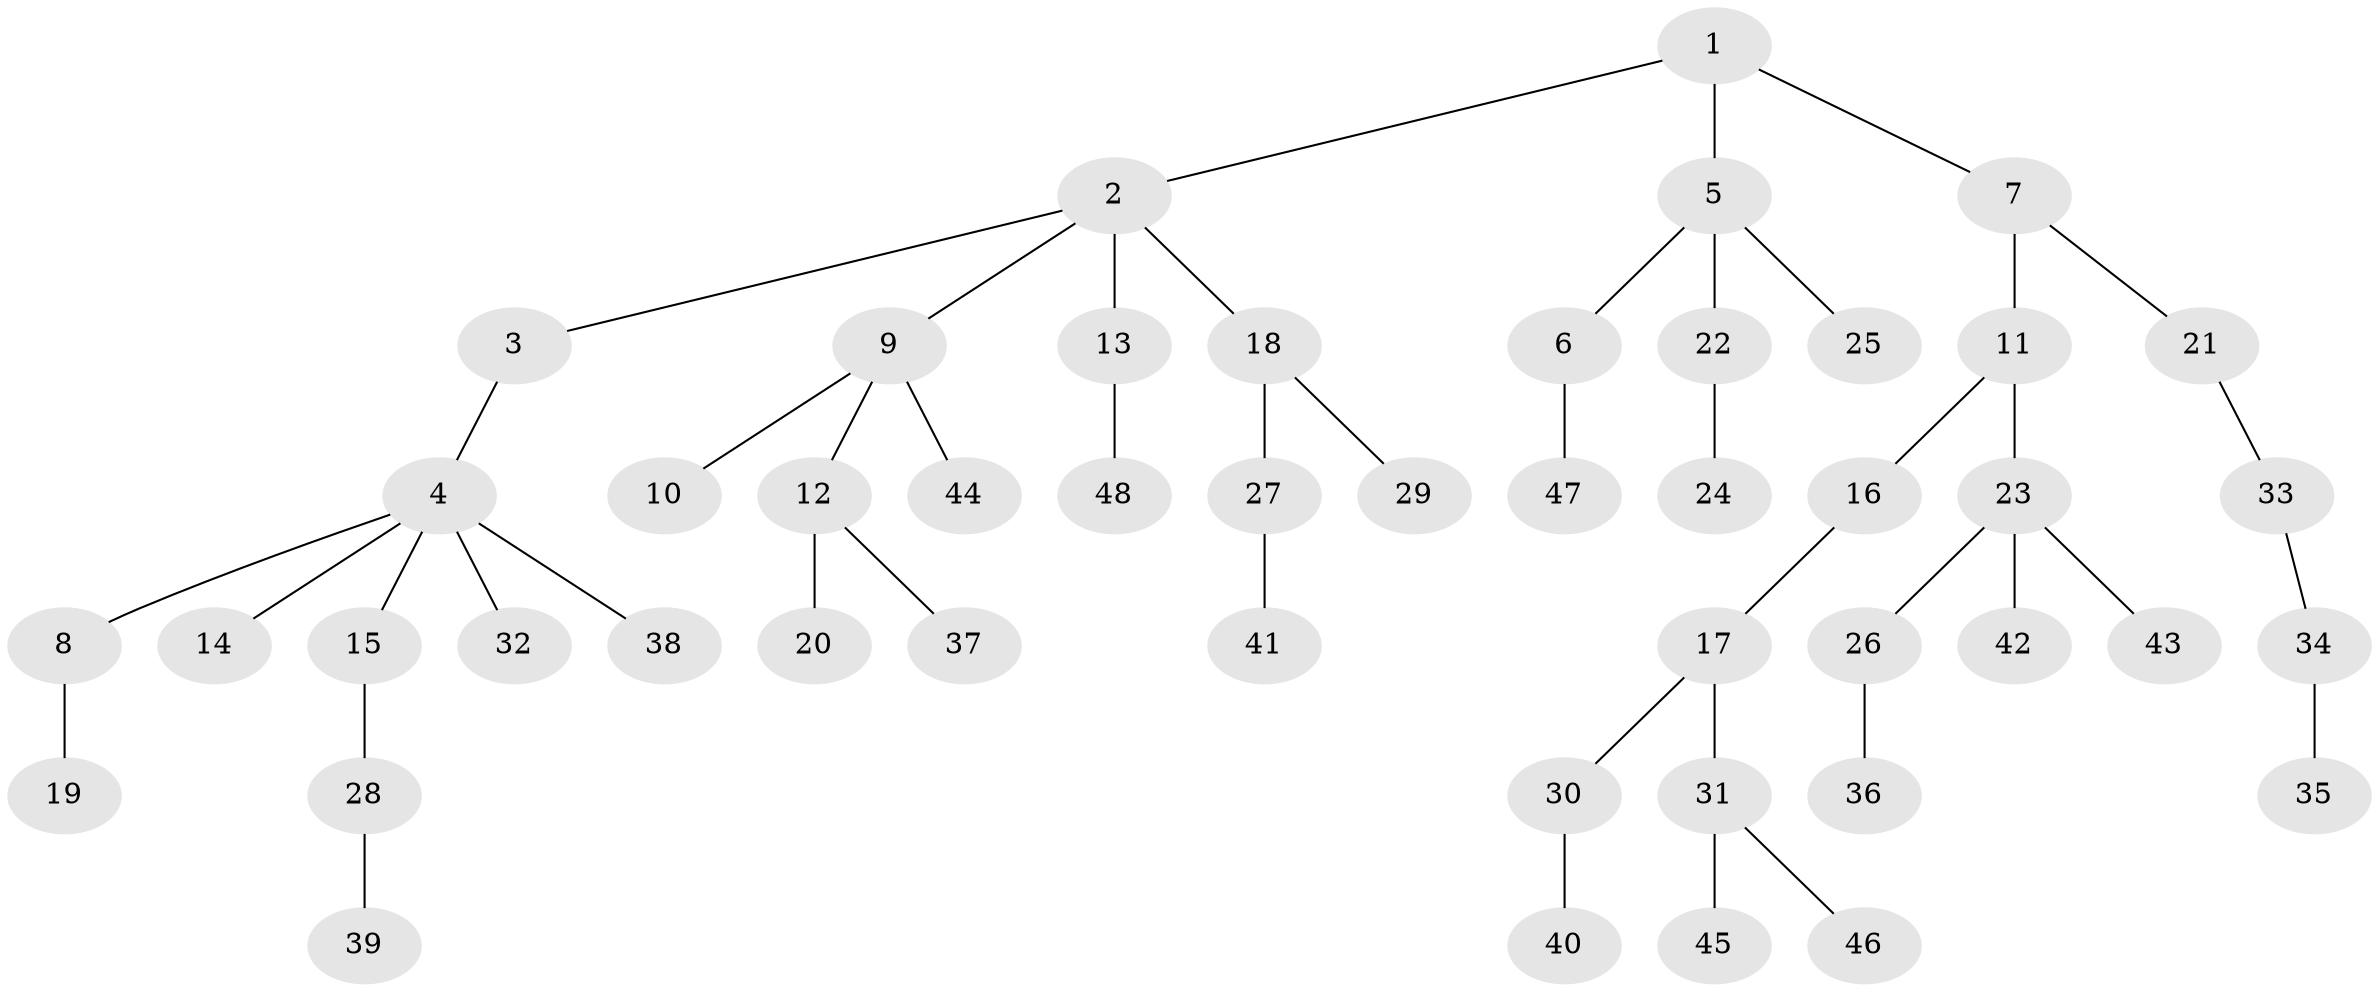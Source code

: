 // original degree distribution, {4: 0.08860759493670886, 5: 0.05063291139240506, 3: 0.11392405063291139, 6: 0.012658227848101266, 1: 0.5189873417721519, 2: 0.21518987341772153}
// Generated by graph-tools (version 1.1) at 2025/51/03/04/25 22:51:56]
// undirected, 48 vertices, 47 edges
graph export_dot {
  node [color=gray90,style=filled];
  1;
  2;
  3;
  4;
  5;
  6;
  7;
  8;
  9;
  10;
  11;
  12;
  13;
  14;
  15;
  16;
  17;
  18;
  19;
  20;
  21;
  22;
  23;
  24;
  25;
  26;
  27;
  28;
  29;
  30;
  31;
  32;
  33;
  34;
  35;
  36;
  37;
  38;
  39;
  40;
  41;
  42;
  43;
  44;
  45;
  46;
  47;
  48;
  1 -- 2 [weight=1.0];
  1 -- 5 [weight=1.0];
  1 -- 7 [weight=1.0];
  2 -- 3 [weight=1.0];
  2 -- 9 [weight=1.0];
  2 -- 13 [weight=1.0];
  2 -- 18 [weight=1.0];
  3 -- 4 [weight=1.0];
  4 -- 8 [weight=1.0];
  4 -- 14 [weight=1.0];
  4 -- 15 [weight=1.0];
  4 -- 32 [weight=1.0];
  4 -- 38 [weight=1.0];
  5 -- 6 [weight=1.0];
  5 -- 22 [weight=1.0];
  5 -- 25 [weight=1.0];
  6 -- 47 [weight=1.0];
  7 -- 11 [weight=1.0];
  7 -- 21 [weight=1.0];
  8 -- 19 [weight=1.0];
  9 -- 10 [weight=1.0];
  9 -- 12 [weight=1.0];
  9 -- 44 [weight=1.0];
  11 -- 16 [weight=1.0];
  11 -- 23 [weight=1.0];
  12 -- 20 [weight=1.0];
  12 -- 37 [weight=1.0];
  13 -- 48 [weight=1.0];
  15 -- 28 [weight=1.0];
  16 -- 17 [weight=1.0];
  17 -- 30 [weight=1.0];
  17 -- 31 [weight=1.0];
  18 -- 27 [weight=1.0];
  18 -- 29 [weight=1.0];
  21 -- 33 [weight=1.0];
  22 -- 24 [weight=1.0];
  23 -- 26 [weight=1.0];
  23 -- 42 [weight=1.0];
  23 -- 43 [weight=1.0];
  26 -- 36 [weight=2.0];
  27 -- 41 [weight=1.0];
  28 -- 39 [weight=1.0];
  30 -- 40 [weight=1.0];
  31 -- 45 [weight=1.0];
  31 -- 46 [weight=1.0];
  33 -- 34 [weight=1.0];
  34 -- 35 [weight=2.0];
}
